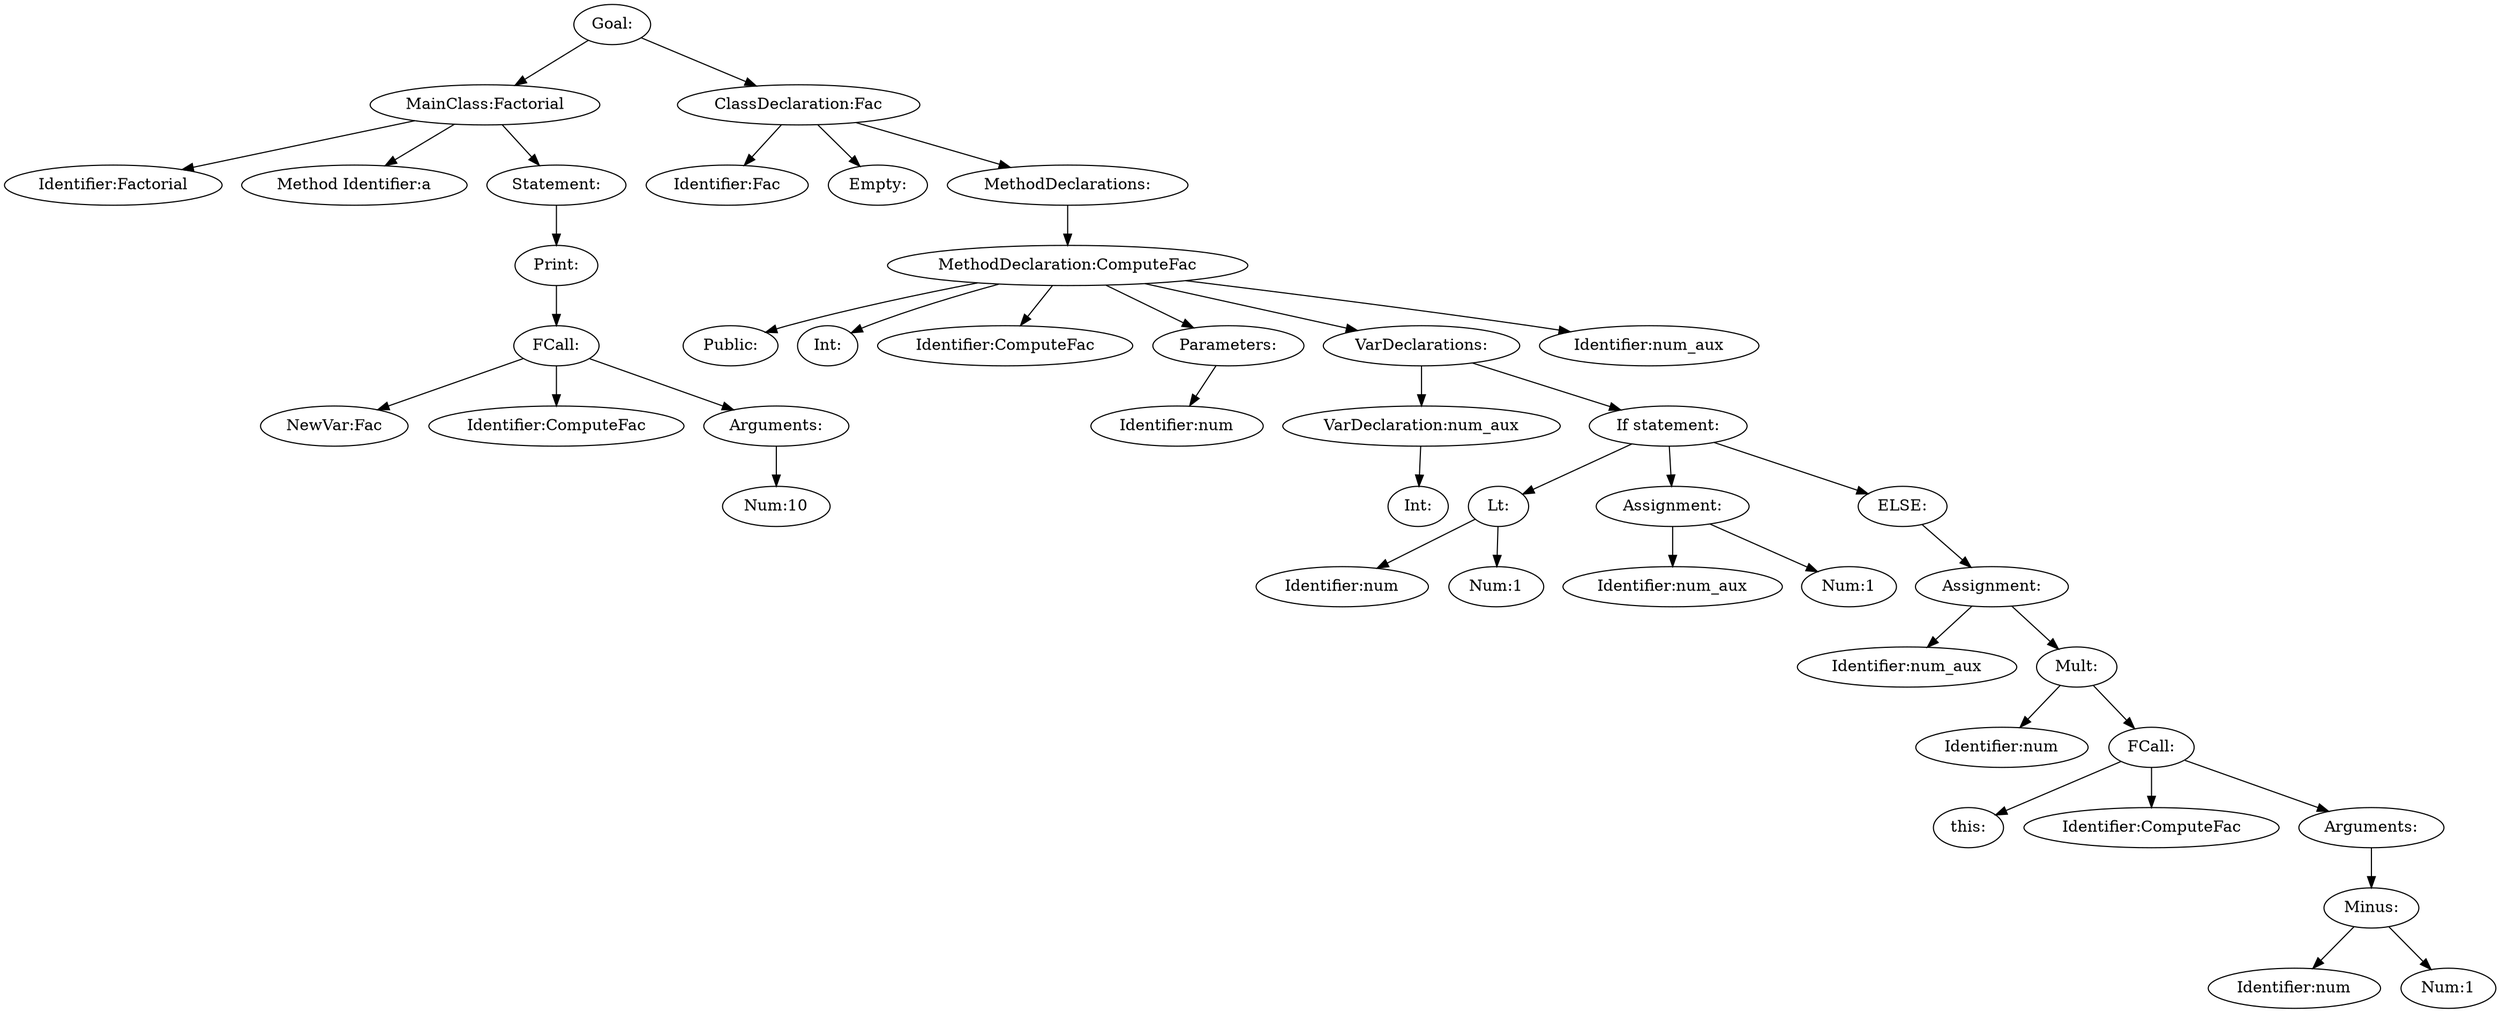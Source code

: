 digraph {
n0 [label="Goal:"];
n1 [label="MainClass:Factorial"];
n2 [label="Identifier:Factorial"];
n1 -> n2
n3 [label="Method Identifier:a"];
n1 -> n3
n4 [label="Statement:"];
n5 [label="Print:"];
n6 [label="FCall:"];
n7 [label="NewVar:Fac"];
n6 -> n7
n8 [label="Identifier:ComputeFac"];
n6 -> n8
n9 [label="Arguments:"];
n10 [label="Num:10"];
n9 -> n10
n6 -> n9
n5 -> n6
n4 -> n5
n1 -> n4
n0 -> n1
n11 [label="ClassDeclaration:Fac"];
n12 [label="Identifier:Fac"];
n11 -> n12
n13 [label="Empty:"];
n11 -> n13
n14 [label="MethodDeclarations:"];
n15 [label="MethodDeclaration:ComputeFac"];
n16 [label="Public:"];
n15 -> n16
n17 [label="Int:"];
n15 -> n17
n18 [label="Identifier:ComputeFac"];
n15 -> n18
n19 [label="Parameters:"];
n20 [label="Identifier:num"];
n19 -> n20
n15 -> n19
n21 [label="VarDeclarations:"];
n22 [label="VarDeclaration:num_aux"];
n23 [label="Int:"];
n22 -> n23
n21 -> n22
n24 [label="If statement:"];
n25 [label="Lt:"];
n26 [label="Identifier:num"];
n25 -> n26
n27 [label="Num:1"];
n25 -> n27
n24 -> n25
n28 [label="Assignment:"];
n29 [label="Identifier:num_aux"];
n28 -> n29
n30 [label="Num:1"];
n28 -> n30
n24 -> n28
n31 [label="ELSE:"];
n32 [label="Assignment:"];
n33 [label="Identifier:num_aux"];
n32 -> n33
n34 [label="Mult:"];
n35 [label="Identifier:num"];
n34 -> n35
n36 [label="FCall:"];
n37 [label="this:"];
n36 -> n37
n38 [label="Identifier:ComputeFac"];
n36 -> n38
n39 [label="Arguments:"];
n40 [label="Minus:"];
n41 [label="Identifier:num"];
n40 -> n41
n42 [label="Num:1"];
n40 -> n42
n39 -> n40
n36 -> n39
n34 -> n36
n32 -> n34
n31 -> n32
n24 -> n31
n21 -> n24
n15 -> n21
n43 [label="Identifier:num_aux"];
n15 -> n43
n14 -> n15
n11 -> n14
n0 -> n11
}
